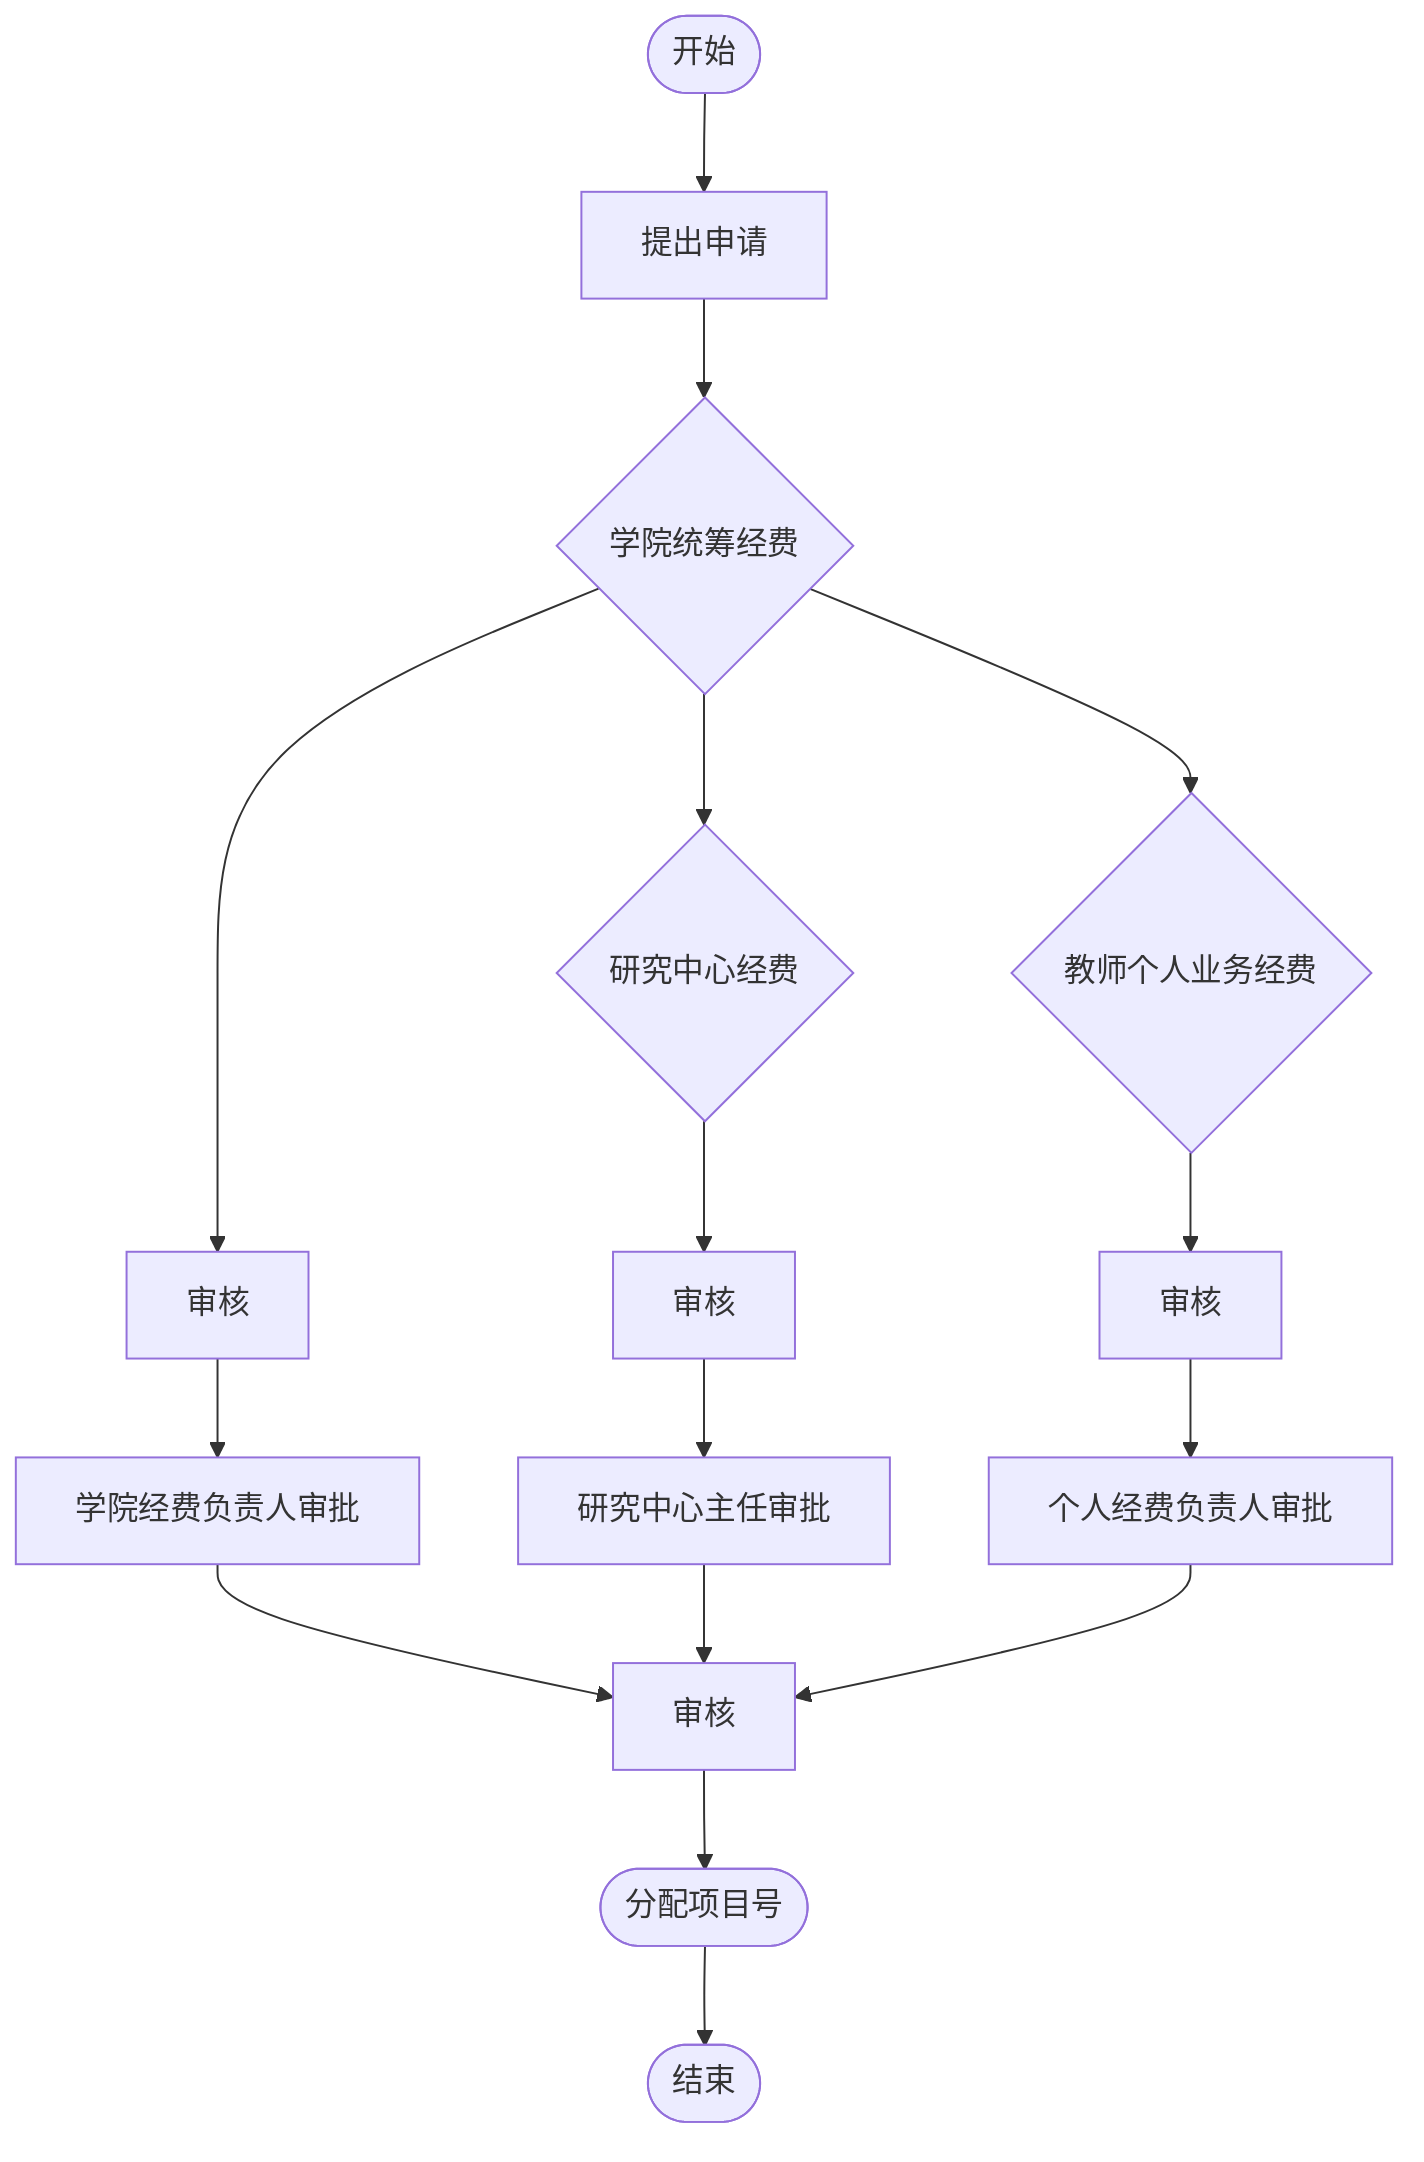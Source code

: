 flowchart TD
    Start(["开始"]) --> A[提出申请]
    A --> B1{学院统筹经费}
    B1 --> C1[审核]
    C1 --> D1[学院经费负责人审批]
    B1 --> B2{研究中心经费}
    B2 --> C2[审核]
    C2 --> D2[研究中心主任审批]
    B1 --> B3{教师个人业务经费}
    B3 --> C3[审核]
    C3 --> D3[个人经费负责人审批]
    D1 --> E[审核]
    D2 --> E
    D3 --> E
    E --> F(["分配项目号"])
    F --> End(["结束"])